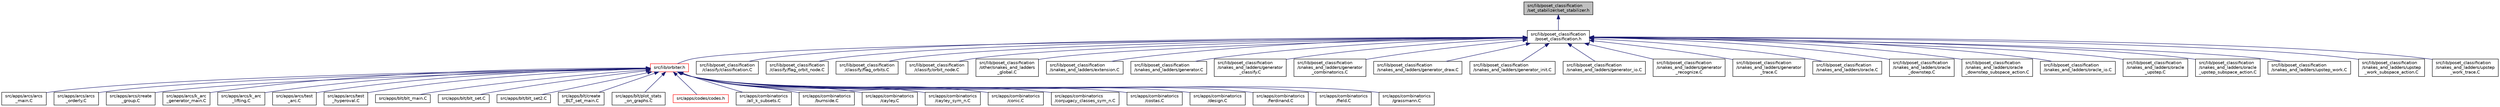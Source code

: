 digraph "src/lib/poset_classification/set_stabilizer/set_stabilizer.h"
{
  edge [fontname="Helvetica",fontsize="10",labelfontname="Helvetica",labelfontsize="10"];
  node [fontname="Helvetica",fontsize="10",shape=record];
  Node1 [label="src/lib/poset_classification\l/set_stabilizer/set_stabilizer.h",height=0.2,width=0.4,color="black", fillcolor="grey75", style="filled", fontcolor="black"];
  Node1 -> Node2 [dir="back",color="midnightblue",fontsize="10",style="solid",fontname="Helvetica"];
  Node2 [label="src/lib/poset_classification\l/poset_classification.h",height=0.2,width=0.4,color="black", fillcolor="white", style="filled",URL="$da/d69/poset__classification_8h.html"];
  Node2 -> Node3 [dir="back",color="midnightblue",fontsize="10",style="solid",fontname="Helvetica"];
  Node3 [label="src/lib/orbiter.h",height=0.2,width=0.4,color="red", fillcolor="white", style="filled",URL="$da/d3b/orbiter_8h.html"];
  Node3 -> Node4 [dir="back",color="midnightblue",fontsize="10",style="solid",fontname="Helvetica"];
  Node4 [label="src/apps/arcs/arcs\l_main.C",height=0.2,width=0.4,color="black", fillcolor="white", style="filled",URL="$d7/dd5/arcs__main_8_c.html"];
  Node3 -> Node5 [dir="back",color="midnightblue",fontsize="10",style="solid",fontname="Helvetica"];
  Node5 [label="src/apps/arcs/arcs\l_orderly.C",height=0.2,width=0.4,color="black", fillcolor="white", style="filled",URL="$d5/d9e/arcs__orderly_8_c.html"];
  Node3 -> Node6 [dir="back",color="midnightblue",fontsize="10",style="solid",fontname="Helvetica"];
  Node6 [label="src/apps/arcs/create\l_group.C",height=0.2,width=0.4,color="black", fillcolor="white", style="filled",URL="$d1/d9e/create__group_8_c.html"];
  Node3 -> Node7 [dir="back",color="midnightblue",fontsize="10",style="solid",fontname="Helvetica"];
  Node7 [label="src/apps/arcs/k_arc\l_generator_main.C",height=0.2,width=0.4,color="black", fillcolor="white", style="filled",URL="$d6/d01/k__arc__generator__main_8_c.html"];
  Node3 -> Node8 [dir="back",color="midnightblue",fontsize="10",style="solid",fontname="Helvetica"];
  Node8 [label="src/apps/arcs/k_arc\l_lifting.C",height=0.2,width=0.4,color="black", fillcolor="white", style="filled",URL="$d2/dd6/k__arc__lifting_8_c.html"];
  Node3 -> Node9 [dir="back",color="midnightblue",fontsize="10",style="solid",fontname="Helvetica"];
  Node9 [label="src/apps/arcs/test\l_arc.C",height=0.2,width=0.4,color="black", fillcolor="white", style="filled",URL="$dd/d36/test__arc_8_c.html"];
  Node3 -> Node10 [dir="back",color="midnightblue",fontsize="10",style="solid",fontname="Helvetica"];
  Node10 [label="src/apps/arcs/test\l_hyperoval.C",height=0.2,width=0.4,color="black", fillcolor="white", style="filled",URL="$db/d67/test__hyperoval_8_c.html"];
  Node3 -> Node11 [dir="back",color="midnightblue",fontsize="10",style="solid",fontname="Helvetica"];
  Node11 [label="src/apps/blt/blt_main.C",height=0.2,width=0.4,color="black", fillcolor="white", style="filled",URL="$d1/d5e/blt__main_8_c.html"];
  Node3 -> Node12 [dir="back",color="midnightblue",fontsize="10",style="solid",fontname="Helvetica"];
  Node12 [label="src/apps/blt/blt_set.C",height=0.2,width=0.4,color="black", fillcolor="white", style="filled",URL="$d9/d10/blt__set_8_c.html"];
  Node3 -> Node13 [dir="back",color="midnightblue",fontsize="10",style="solid",fontname="Helvetica"];
  Node13 [label="src/apps/blt/blt_set2.C",height=0.2,width=0.4,color="black", fillcolor="white", style="filled",URL="$d1/d45/blt__set2_8_c.html"];
  Node3 -> Node14 [dir="back",color="midnightblue",fontsize="10",style="solid",fontname="Helvetica"];
  Node14 [label="src/apps/blt/create\l_BLT_set_main.C",height=0.2,width=0.4,color="black", fillcolor="white", style="filled",URL="$d7/d1c/create___b_l_t__set__main_8_c.html"];
  Node3 -> Node15 [dir="back",color="midnightblue",fontsize="10",style="solid",fontname="Helvetica"];
  Node15 [label="src/apps/blt/plot_stats\l_on_graphs.C",height=0.2,width=0.4,color="black", fillcolor="white", style="filled",URL="$d6/d80/plot__stats__on__graphs_8_c.html"];
  Node3 -> Node16 [dir="back",color="midnightblue",fontsize="10",style="solid",fontname="Helvetica"];
  Node16 [label="src/apps/codes/codes.h",height=0.2,width=0.4,color="red", fillcolor="white", style="filled",URL="$d2/d11/codes_8h.html"];
  Node3 -> Node19 [dir="back",color="midnightblue",fontsize="10",style="solid",fontname="Helvetica"];
  Node19 [label="src/apps/combinatorics\l/all_k_subsets.C",height=0.2,width=0.4,color="black", fillcolor="white", style="filled",URL="$df/d31/all__k__subsets_8_c.html"];
  Node3 -> Node20 [dir="back",color="midnightblue",fontsize="10",style="solid",fontname="Helvetica"];
  Node20 [label="src/apps/combinatorics\l/burnside.C",height=0.2,width=0.4,color="black", fillcolor="white", style="filled",URL="$da/da3/burnside_8_c.html"];
  Node3 -> Node21 [dir="back",color="midnightblue",fontsize="10",style="solid",fontname="Helvetica"];
  Node21 [label="src/apps/combinatorics\l/cayley.C",height=0.2,width=0.4,color="black", fillcolor="white", style="filled",URL="$da/d82/cayley_8_c.html"];
  Node3 -> Node22 [dir="back",color="midnightblue",fontsize="10",style="solid",fontname="Helvetica"];
  Node22 [label="src/apps/combinatorics\l/cayley_sym_n.C",height=0.2,width=0.4,color="black", fillcolor="white", style="filled",URL="$d9/df3/cayley__sym__n_8_c.html"];
  Node3 -> Node23 [dir="back",color="midnightblue",fontsize="10",style="solid",fontname="Helvetica"];
  Node23 [label="src/apps/combinatorics\l/conic.C",height=0.2,width=0.4,color="black", fillcolor="white", style="filled",URL="$d4/de8/conic_8_c.html"];
  Node3 -> Node24 [dir="back",color="midnightblue",fontsize="10",style="solid",fontname="Helvetica"];
  Node24 [label="src/apps/combinatorics\l/conjugacy_classes_sym_n.C",height=0.2,width=0.4,color="black", fillcolor="white", style="filled",URL="$d7/de5/conjugacy__classes__sym__n_8_c.html"];
  Node3 -> Node25 [dir="back",color="midnightblue",fontsize="10",style="solid",fontname="Helvetica"];
  Node25 [label="src/apps/combinatorics\l/costas.C",height=0.2,width=0.4,color="black", fillcolor="white", style="filled",URL="$d6/d90/costas_8_c.html"];
  Node3 -> Node26 [dir="back",color="midnightblue",fontsize="10",style="solid",fontname="Helvetica"];
  Node26 [label="src/apps/combinatorics\l/design.C",height=0.2,width=0.4,color="black", fillcolor="white", style="filled",URL="$d9/dc2/apps_2combinatorics_2design_8_c.html"];
  Node3 -> Node27 [dir="back",color="midnightblue",fontsize="10",style="solid",fontname="Helvetica"];
  Node27 [label="src/apps/combinatorics\l/ferdinand.C",height=0.2,width=0.4,color="black", fillcolor="white", style="filled",URL="$da/df3/ferdinand_8_c.html"];
  Node3 -> Node28 [dir="back",color="midnightblue",fontsize="10",style="solid",fontname="Helvetica"];
  Node28 [label="src/apps/combinatorics\l/field.C",height=0.2,width=0.4,color="black", fillcolor="white", style="filled",URL="$da/d6d/field_8_c.html"];
  Node3 -> Node29 [dir="back",color="midnightblue",fontsize="10",style="solid",fontname="Helvetica"];
  Node29 [label="src/apps/combinatorics\l/grassmann.C",height=0.2,width=0.4,color="black", fillcolor="white", style="filled",URL="$dd/d33/apps_2combinatorics_2grassmann_8_c.html"];
  Node2 -> Node217 [dir="back",color="midnightblue",fontsize="10",style="solid",fontname="Helvetica"];
  Node217 [label="src/lib/poset_classification\l/classify/classification.C",height=0.2,width=0.4,color="black", fillcolor="white", style="filled",URL="$df/d80/classification_8_c.html"];
  Node2 -> Node218 [dir="back",color="midnightblue",fontsize="10",style="solid",fontname="Helvetica"];
  Node218 [label="src/lib/poset_classification\l/classify/flag_orbit_node.C",height=0.2,width=0.4,color="black", fillcolor="white", style="filled",URL="$df/dda/flag__orbit__node_8_c.html"];
  Node2 -> Node219 [dir="back",color="midnightblue",fontsize="10",style="solid",fontname="Helvetica"];
  Node219 [label="src/lib/poset_classification\l/classify/flag_orbits.C",height=0.2,width=0.4,color="black", fillcolor="white", style="filled",URL="$d7/d98/flag__orbits_8_c.html"];
  Node2 -> Node220 [dir="back",color="midnightblue",fontsize="10",style="solid",fontname="Helvetica"];
  Node220 [label="src/lib/poset_classification\l/classify/orbit_node.C",height=0.2,width=0.4,color="black", fillcolor="white", style="filled",URL="$da/db8/orbit__node_8_c.html"];
  Node2 -> Node221 [dir="back",color="midnightblue",fontsize="10",style="solid",fontname="Helvetica"];
  Node221 [label="src/lib/poset_classification\l/other/snakes_and_ladders\l_global.C",height=0.2,width=0.4,color="black", fillcolor="white", style="filled",URL="$d3/d35/snakes__and__ladders__global_8_c.html"];
  Node2 -> Node222 [dir="back",color="midnightblue",fontsize="10",style="solid",fontname="Helvetica"];
  Node222 [label="src/lib/poset_classification\l/snakes_and_ladders/extension.C",height=0.2,width=0.4,color="black", fillcolor="white", style="filled",URL="$d2/d61/extension_8_c.html"];
  Node2 -> Node223 [dir="back",color="midnightblue",fontsize="10",style="solid",fontname="Helvetica"];
  Node223 [label="src/lib/poset_classification\l/snakes_and_ladders/generator.C",height=0.2,width=0.4,color="black", fillcolor="white", style="filled",URL="$dc/d23/generator_8_c.html"];
  Node2 -> Node224 [dir="back",color="midnightblue",fontsize="10",style="solid",fontname="Helvetica"];
  Node224 [label="src/lib/poset_classification\l/snakes_and_ladders/generator\l_classify.C",height=0.2,width=0.4,color="black", fillcolor="white", style="filled",URL="$d6/d4c/generator__classify_8_c.html"];
  Node2 -> Node225 [dir="back",color="midnightblue",fontsize="10",style="solid",fontname="Helvetica"];
  Node225 [label="src/lib/poset_classification\l/snakes_and_ladders/generator\l_combinatorics.C",height=0.2,width=0.4,color="black", fillcolor="white", style="filled",URL="$d1/d95/generator__combinatorics_8_c.html"];
  Node2 -> Node226 [dir="back",color="midnightblue",fontsize="10",style="solid",fontname="Helvetica"];
  Node226 [label="src/lib/poset_classification\l/snakes_and_ladders/generator_draw.C",height=0.2,width=0.4,color="black", fillcolor="white", style="filled",URL="$da/d17/generator__draw_8_c.html"];
  Node2 -> Node227 [dir="back",color="midnightblue",fontsize="10",style="solid",fontname="Helvetica"];
  Node227 [label="src/lib/poset_classification\l/snakes_and_ladders/generator_init.C",height=0.2,width=0.4,color="black", fillcolor="white", style="filled",URL="$dc/d0b/generator__init_8_c.html"];
  Node2 -> Node228 [dir="back",color="midnightblue",fontsize="10",style="solid",fontname="Helvetica"];
  Node228 [label="src/lib/poset_classification\l/snakes_and_ladders/generator_io.C",height=0.2,width=0.4,color="black", fillcolor="white", style="filled",URL="$d8/d3d/generator__io_8_c.html"];
  Node2 -> Node229 [dir="back",color="midnightblue",fontsize="10",style="solid",fontname="Helvetica"];
  Node229 [label="src/lib/poset_classification\l/snakes_and_ladders/generator\l_recognize.C",height=0.2,width=0.4,color="black", fillcolor="white", style="filled",URL="$db/d6e/generator__recognize_8_c.html"];
  Node2 -> Node230 [dir="back",color="midnightblue",fontsize="10",style="solid",fontname="Helvetica"];
  Node230 [label="src/lib/poset_classification\l/snakes_and_ladders/generator\l_trace.C",height=0.2,width=0.4,color="black", fillcolor="white", style="filled",URL="$de/def/generator__trace_8_c.html"];
  Node2 -> Node231 [dir="back",color="midnightblue",fontsize="10",style="solid",fontname="Helvetica"];
  Node231 [label="src/lib/poset_classification\l/snakes_and_ladders/oracle.C",height=0.2,width=0.4,color="black", fillcolor="white", style="filled",URL="$db/d3b/oracle_8_c.html"];
  Node2 -> Node232 [dir="back",color="midnightblue",fontsize="10",style="solid",fontname="Helvetica"];
  Node232 [label="src/lib/poset_classification\l/snakes_and_ladders/oracle\l_downstep.C",height=0.2,width=0.4,color="black", fillcolor="white", style="filled",URL="$d7/d56/oracle__downstep_8_c.html"];
  Node2 -> Node233 [dir="back",color="midnightblue",fontsize="10",style="solid",fontname="Helvetica"];
  Node233 [label="src/lib/poset_classification\l/snakes_and_ladders/oracle\l_downstep_subspace_action.C",height=0.2,width=0.4,color="black", fillcolor="white", style="filled",URL="$d3/d38/oracle__downstep__subspace__action_8_c.html"];
  Node2 -> Node234 [dir="back",color="midnightblue",fontsize="10",style="solid",fontname="Helvetica"];
  Node234 [label="src/lib/poset_classification\l/snakes_and_ladders/oracle_io.C",height=0.2,width=0.4,color="black", fillcolor="white", style="filled",URL="$dc/d13/oracle__io_8_c.html"];
  Node2 -> Node235 [dir="back",color="midnightblue",fontsize="10",style="solid",fontname="Helvetica"];
  Node235 [label="src/lib/poset_classification\l/snakes_and_ladders/oracle\l_upstep.C",height=0.2,width=0.4,color="black", fillcolor="white", style="filled",URL="$d7/d61/oracle__upstep_8_c.html"];
  Node2 -> Node236 [dir="back",color="midnightblue",fontsize="10",style="solid",fontname="Helvetica"];
  Node236 [label="src/lib/poset_classification\l/snakes_and_ladders/oracle\l_upstep_subspace_action.C",height=0.2,width=0.4,color="black", fillcolor="white", style="filled",URL="$da/d01/oracle__upstep__subspace__action_8_c.html"];
  Node2 -> Node237 [dir="back",color="midnightblue",fontsize="10",style="solid",fontname="Helvetica"];
  Node237 [label="src/lib/poset_classification\l/snakes_and_ladders/upstep_work.C",height=0.2,width=0.4,color="black", fillcolor="white", style="filled",URL="$de/de1/upstep__work_8_c.html"];
  Node2 -> Node238 [dir="back",color="midnightblue",fontsize="10",style="solid",fontname="Helvetica"];
  Node238 [label="src/lib/poset_classification\l/snakes_and_ladders/upstep\l_work_subspace_action.C",height=0.2,width=0.4,color="black", fillcolor="white", style="filled",URL="$df/d3c/upstep__work__subspace__action_8_c.html"];
  Node2 -> Node239 [dir="back",color="midnightblue",fontsize="10",style="solid",fontname="Helvetica"];
  Node239 [label="src/lib/poset_classification\l/snakes_and_ladders/upstep\l_work_trace.C",height=0.2,width=0.4,color="black", fillcolor="white", style="filled",URL="$d9/d92/upstep__work__trace_8_c.html"];
}
